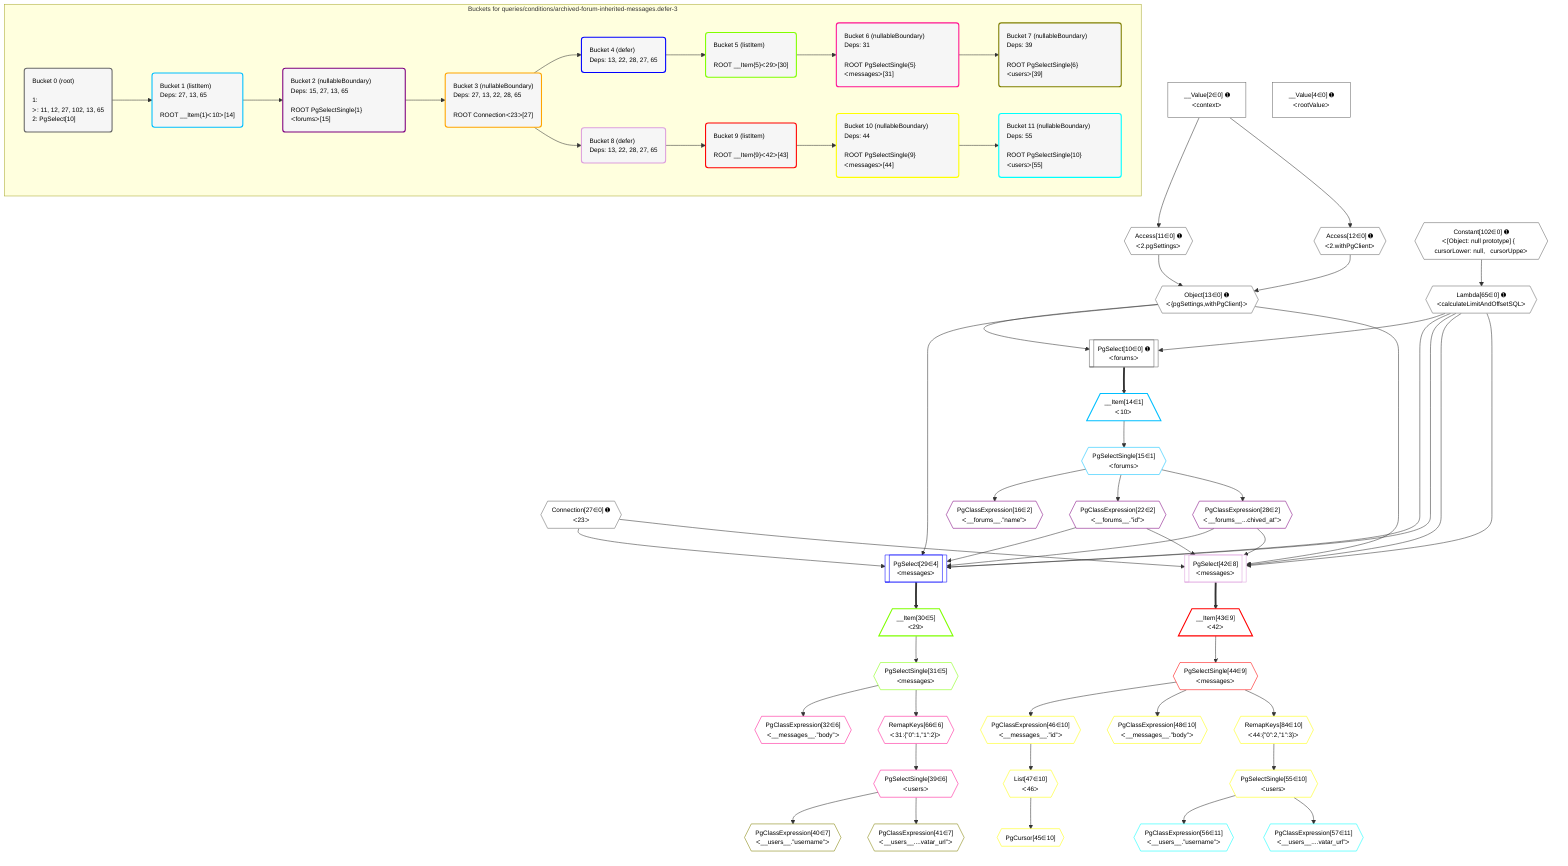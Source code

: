 %%{init: {'themeVariables': { 'fontSize': '12px'}}}%%
graph TD
    classDef path fill:#eee,stroke:#000,color:#000
    classDef plan fill:#fff,stroke-width:1px,color:#000
    classDef itemplan fill:#fff,stroke-width:2px,color:#000
    classDef unbatchedplan fill:#dff,stroke-width:1px,color:#000
    classDef sideeffectplan fill:#fcc,stroke-width:2px,color:#000
    classDef bucket fill:#f6f6f6,color:#000,stroke-width:2px,text-align:left


    %% plan dependencies
    PgSelect10[["PgSelect[10∈0] ➊<br />ᐸforumsᐳ"]]:::plan
    Object13{{"Object[13∈0] ➊<br />ᐸ{pgSettings,withPgClient}ᐳ"}}:::plan
    Lambda65{{"Lambda[65∈0] ➊<br />ᐸcalculateLimitAndOffsetSQLᐳ"}}:::plan
    Object13 & Lambda65 --> PgSelect10
    Access11{{"Access[11∈0] ➊<br />ᐸ2.pgSettingsᐳ"}}:::plan
    Access12{{"Access[12∈0] ➊<br />ᐸ2.withPgClientᐳ"}}:::plan
    Access11 & Access12 --> Object13
    __Value2["__Value[2∈0] ➊<br />ᐸcontextᐳ"]:::plan
    __Value2 --> Access11
    __Value2 --> Access12
    Constant102{{"Constant[102∈0] ➊<br />ᐸ[Object: null prototype] {   cursorLower: null,   cursorUppeᐳ"}}:::plan
    Constant102 --> Lambda65
    __Value4["__Value[4∈0] ➊<br />ᐸrootValueᐳ"]:::plan
    Connection27{{"Connection[27∈0] ➊<br />ᐸ23ᐳ"}}:::plan
    __Item14[/"__Item[14∈1]<br />ᐸ10ᐳ"\]:::itemplan
    PgSelect10 ==> __Item14
    PgSelectSingle15{{"PgSelectSingle[15∈1]<br />ᐸforumsᐳ"}}:::plan
    __Item14 --> PgSelectSingle15
    PgClassExpression16{{"PgClassExpression[16∈2]<br />ᐸ__forums__.”name”ᐳ"}}:::plan
    PgSelectSingle15 --> PgClassExpression16
    PgClassExpression22{{"PgClassExpression[22∈2]<br />ᐸ__forums__.”id”ᐳ"}}:::plan
    PgSelectSingle15 --> PgClassExpression22
    PgClassExpression28{{"PgClassExpression[28∈2]<br />ᐸ__forums__...chived_at”ᐳ"}}:::plan
    PgSelectSingle15 --> PgClassExpression28
    PgSelect29[["PgSelect[29∈4]<br />ᐸmessagesᐳ"]]:::plan
    Object13 & PgClassExpression22 & PgClassExpression28 & Connection27 & Lambda65 & Lambda65 --> PgSelect29
    __Item30[/"__Item[30∈5]<br />ᐸ29ᐳ"\]:::itemplan
    PgSelect29 ==> __Item30
    PgSelectSingle31{{"PgSelectSingle[31∈5]<br />ᐸmessagesᐳ"}}:::plan
    __Item30 --> PgSelectSingle31
    PgClassExpression32{{"PgClassExpression[32∈6]<br />ᐸ__messages__.”body”ᐳ"}}:::plan
    PgSelectSingle31 --> PgClassExpression32
    PgSelectSingle39{{"PgSelectSingle[39∈6]<br />ᐸusersᐳ"}}:::plan
    RemapKeys66{{"RemapKeys[66∈6]<br />ᐸ31:{”0”:1,”1”:2}ᐳ"}}:::plan
    RemapKeys66 --> PgSelectSingle39
    PgSelectSingle31 --> RemapKeys66
    PgClassExpression40{{"PgClassExpression[40∈7]<br />ᐸ__users__.”username”ᐳ"}}:::plan
    PgSelectSingle39 --> PgClassExpression40
    PgClassExpression41{{"PgClassExpression[41∈7]<br />ᐸ__users__....vatar_url”ᐳ"}}:::plan
    PgSelectSingle39 --> PgClassExpression41
    PgSelect42[["PgSelect[42∈8]<br />ᐸmessagesᐳ"]]:::plan
    Object13 & PgClassExpression22 & PgClassExpression28 & Connection27 & Lambda65 & Lambda65 --> PgSelect42
    __Item43[/"__Item[43∈9]<br />ᐸ42ᐳ"\]:::itemplan
    PgSelect42 ==> __Item43
    PgSelectSingle44{{"PgSelectSingle[44∈9]<br />ᐸmessagesᐳ"}}:::plan
    __Item43 --> PgSelectSingle44
    PgCursor45{{"PgCursor[45∈10]"}}:::plan
    List47{{"List[47∈10]<br />ᐸ46ᐳ"}}:::plan
    List47 --> PgCursor45
    PgClassExpression46{{"PgClassExpression[46∈10]<br />ᐸ__messages__.”id”ᐳ"}}:::plan
    PgSelectSingle44 --> PgClassExpression46
    PgClassExpression46 --> List47
    PgClassExpression48{{"PgClassExpression[48∈10]<br />ᐸ__messages__.”body”ᐳ"}}:::plan
    PgSelectSingle44 --> PgClassExpression48
    PgSelectSingle55{{"PgSelectSingle[55∈10]<br />ᐸusersᐳ"}}:::plan
    RemapKeys84{{"RemapKeys[84∈10]<br />ᐸ44:{”0”:2,”1”:3}ᐳ"}}:::plan
    RemapKeys84 --> PgSelectSingle55
    PgSelectSingle44 --> RemapKeys84
    PgClassExpression56{{"PgClassExpression[56∈11]<br />ᐸ__users__.”username”ᐳ"}}:::plan
    PgSelectSingle55 --> PgClassExpression56
    PgClassExpression57{{"PgClassExpression[57∈11]<br />ᐸ__users__....vatar_url”ᐳ"}}:::plan
    PgSelectSingle55 --> PgClassExpression57

    %% define steps

    subgraph "Buckets for queries/conditions/archived-forum-inherited-messages.defer-3"
    Bucket0("Bucket 0 (root)<br /><br />1: <br />ᐳ: 11, 12, 27, 102, 13, 65<br />2: PgSelect[10]"):::bucket
    classDef bucket0 stroke:#696969
    class Bucket0,__Value2,__Value4,PgSelect10,Access11,Access12,Object13,Connection27,Lambda65,Constant102 bucket0
    Bucket1("Bucket 1 (listItem)<br />Deps: 27, 13, 65<br /><br />ROOT __Item{1}ᐸ10ᐳ[14]"):::bucket
    classDef bucket1 stroke:#00bfff
    class Bucket1,__Item14,PgSelectSingle15 bucket1
    Bucket2("Bucket 2 (nullableBoundary)<br />Deps: 15, 27, 13, 65<br /><br />ROOT PgSelectSingle{1}ᐸforumsᐳ[15]"):::bucket
    classDef bucket2 stroke:#7f007f
    class Bucket2,PgClassExpression16,PgClassExpression22,PgClassExpression28 bucket2
    Bucket3("Bucket 3 (nullableBoundary)<br />Deps: 27, 13, 22, 28, 65<br /><br />ROOT Connectionᐸ23ᐳ[27]"):::bucket
    classDef bucket3 stroke:#ffa500
    class Bucket3 bucket3
    Bucket4("Bucket 4 (defer)<br />Deps: 13, 22, 28, 27, 65"):::bucket
    classDef bucket4 stroke:#0000ff
    class Bucket4,PgSelect29 bucket4
    Bucket5("Bucket 5 (listItem)<br /><br />ROOT __Item{5}ᐸ29ᐳ[30]"):::bucket
    classDef bucket5 stroke:#7fff00
    class Bucket5,__Item30,PgSelectSingle31 bucket5
    Bucket6("Bucket 6 (nullableBoundary)<br />Deps: 31<br /><br />ROOT PgSelectSingle{5}ᐸmessagesᐳ[31]"):::bucket
    classDef bucket6 stroke:#ff1493
    class Bucket6,PgClassExpression32,PgSelectSingle39,RemapKeys66 bucket6
    Bucket7("Bucket 7 (nullableBoundary)<br />Deps: 39<br /><br />ROOT PgSelectSingle{6}ᐸusersᐳ[39]"):::bucket
    classDef bucket7 stroke:#808000
    class Bucket7,PgClassExpression40,PgClassExpression41 bucket7
    Bucket8("Bucket 8 (defer)<br />Deps: 13, 22, 28, 27, 65"):::bucket
    classDef bucket8 stroke:#dda0dd
    class Bucket8,PgSelect42 bucket8
    Bucket9("Bucket 9 (listItem)<br /><br />ROOT __Item{9}ᐸ42ᐳ[43]"):::bucket
    classDef bucket9 stroke:#ff0000
    class Bucket9,__Item43,PgSelectSingle44 bucket9
    Bucket10("Bucket 10 (nullableBoundary)<br />Deps: 44<br /><br />ROOT PgSelectSingle{9}ᐸmessagesᐳ[44]"):::bucket
    classDef bucket10 stroke:#ffff00
    class Bucket10,PgCursor45,PgClassExpression46,List47,PgClassExpression48,PgSelectSingle55,RemapKeys84 bucket10
    Bucket11("Bucket 11 (nullableBoundary)<br />Deps: 55<br /><br />ROOT PgSelectSingle{10}ᐸusersᐳ[55]"):::bucket
    classDef bucket11 stroke:#00ffff
    class Bucket11,PgClassExpression56,PgClassExpression57 bucket11
    Bucket0 --> Bucket1
    Bucket1 --> Bucket2
    Bucket2 --> Bucket3
    Bucket3 --> Bucket4 & Bucket8
    Bucket4 --> Bucket5
    Bucket5 --> Bucket6
    Bucket6 --> Bucket7
    Bucket8 --> Bucket9
    Bucket9 --> Bucket10
    Bucket10 --> Bucket11
    end